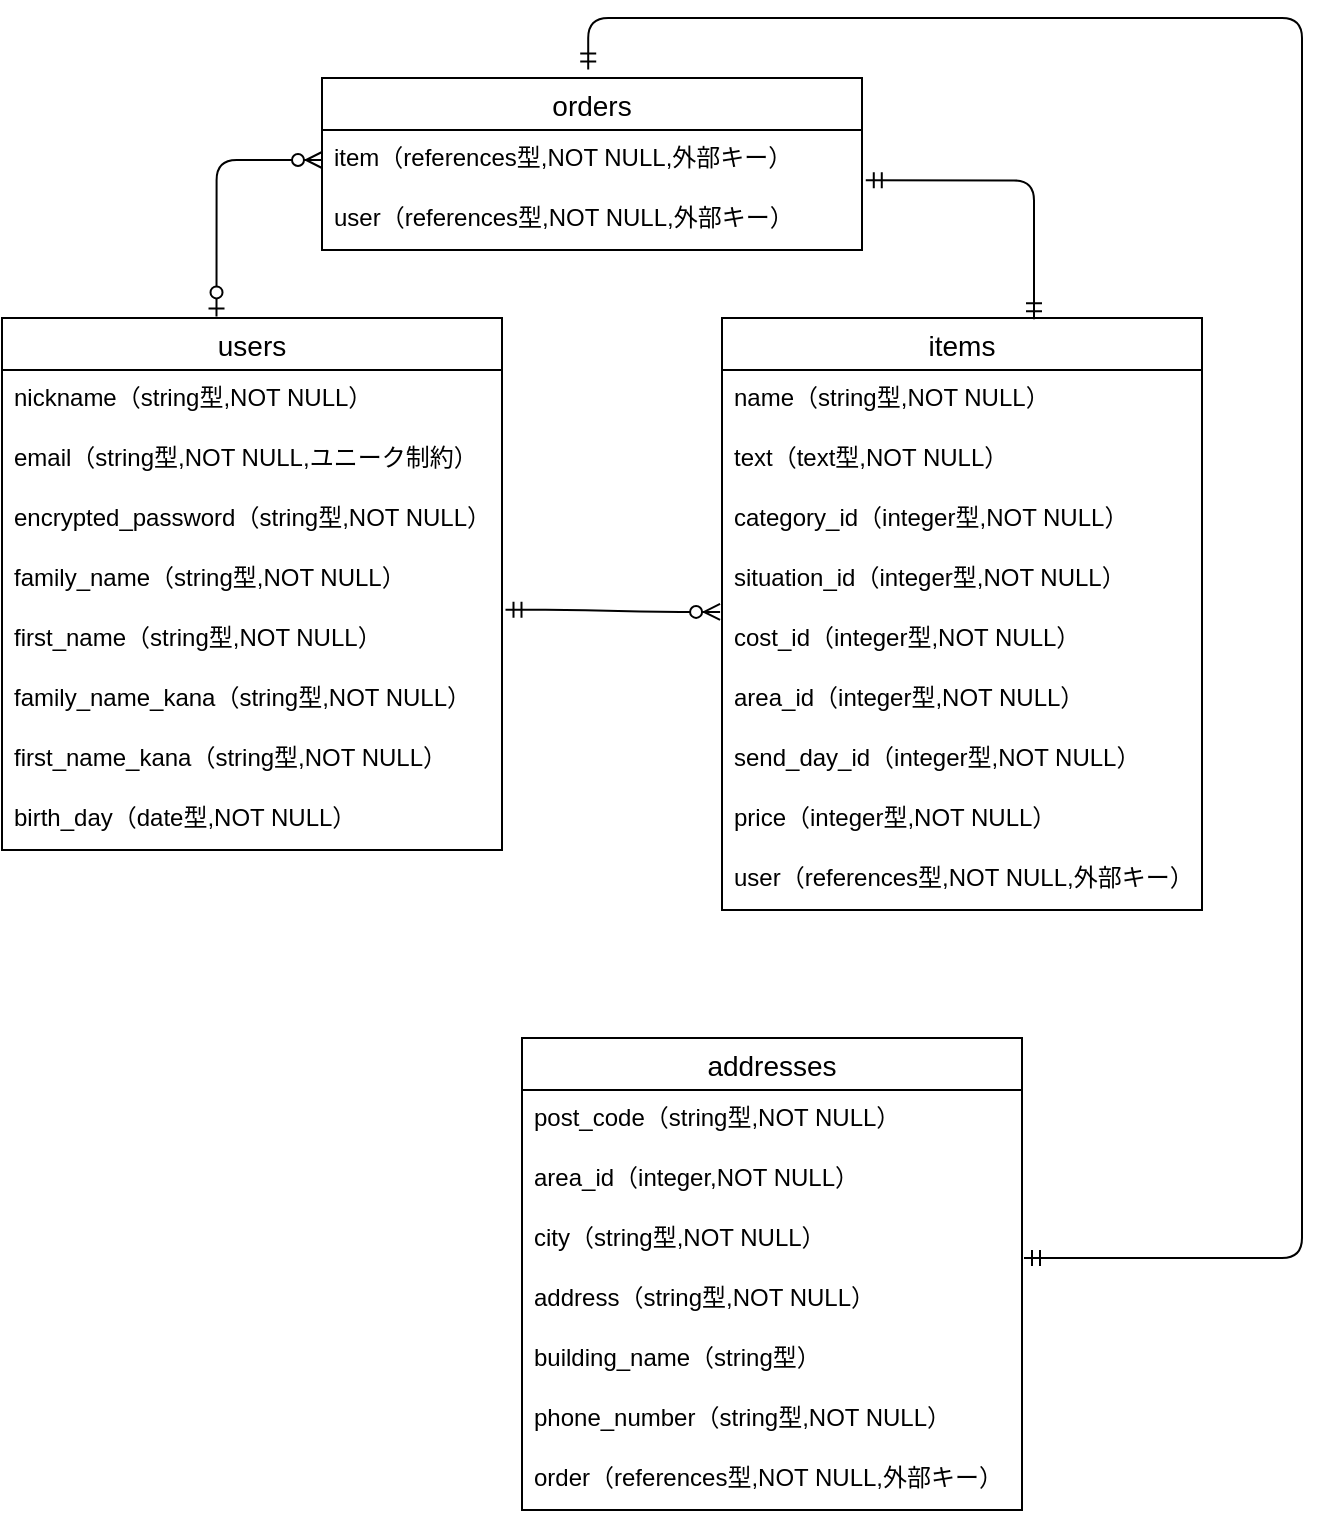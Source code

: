 <mxfile>
    <diagram id="t4UExj29ChqVH1_S6iJj" name="ページ1">
        <mxGraphModel dx="1381" dy="1906" grid="1" gridSize="10" guides="1" tooltips="1" connect="0" arrows="0" fold="1" page="1" pageScale="1" pageWidth="827" pageHeight="1169" math="0" shadow="0">
            <root>
                <mxCell id="0"/>
                <mxCell id="1" parent="0"/>
                <object label="users" id="15">
                    <mxCell style="swimlane;fontStyle=0;childLayout=stackLayout;horizontal=1;startSize=26;horizontalStack=0;resizeParent=1;resizeParentMax=0;resizeLast=0;collapsible=1;marginBottom=0;align=center;fontSize=14;" vertex="1" parent="1">
                        <mxGeometry x="-120" y="80" width="250" height="266" as="geometry">
                            <mxRectangle x="-120" y="80" width="50" height="26" as="alternateBounds"/>
                        </mxGeometry>
                    </mxCell>
                </object>
                <mxCell id="17" value="nickname（string型,NOT NULL）" style="text;strokeColor=none;fillColor=none;spacingLeft=4;spacingRight=4;overflow=hidden;rotatable=0;points=[[0,0.5],[1,0.5]];portConstraint=eastwest;fontSize=12;" vertex="1" parent="15">
                    <mxGeometry y="26" width="250" height="30" as="geometry"/>
                </mxCell>
                <mxCell id="18" value="email（string型,NOT NULL,ユニーク制約）" style="text;strokeColor=none;fillColor=none;spacingLeft=4;spacingRight=4;overflow=hidden;rotatable=0;points=[[0,0.5],[1,0.5]];portConstraint=eastwest;fontSize=12;" vertex="1" parent="15">
                    <mxGeometry y="56" width="250" height="30" as="geometry"/>
                </mxCell>
                <mxCell id="28" value="encrypted_password（string型,NOT NULL）" style="text;strokeColor=none;fillColor=none;spacingLeft=4;spacingRight=4;overflow=hidden;rotatable=0;points=[[0,0.5],[1,0.5]];portConstraint=eastwest;fontSize=12;" vertex="1" parent="15">
                    <mxGeometry y="86" width="250" height="30" as="geometry"/>
                </mxCell>
                <mxCell id="27" value="family_name（string型,NOT NULL）&#10;&#10;" style="text;strokeColor=none;fillColor=none;spacingLeft=4;spacingRight=4;overflow=hidden;rotatable=0;points=[[0,0.5],[1,0.5]];portConstraint=eastwest;fontSize=12;" vertex="1" parent="15">
                    <mxGeometry y="116" width="250" height="30" as="geometry"/>
                </mxCell>
                <mxCell id="29" value="first_name（string型,NOT NULL）" style="text;strokeColor=none;fillColor=none;spacingLeft=4;spacingRight=4;overflow=hidden;rotatable=0;points=[[0,0.5],[1,0.5]];portConstraint=eastwest;fontSize=12;" vertex="1" parent="15">
                    <mxGeometry y="146" width="250" height="30" as="geometry"/>
                </mxCell>
                <mxCell id="31" value="family_name_kana（string型,NOT NULL）" style="text;strokeColor=none;fillColor=none;spacingLeft=4;spacingRight=4;overflow=hidden;rotatable=0;points=[[0,0.5],[1,0.5]];portConstraint=eastwest;fontSize=12;" vertex="1" parent="15">
                    <mxGeometry y="176" width="250" height="30" as="geometry"/>
                </mxCell>
                <mxCell id="32" value="first_name_kana（string型,NOT NULL）" style="text;strokeColor=none;fillColor=none;spacingLeft=4;spacingRight=4;overflow=hidden;rotatable=0;points=[[0,0.5],[1,0.5]];portConstraint=eastwest;fontSize=12;" vertex="1" parent="15">
                    <mxGeometry y="206" width="250" height="30" as="geometry"/>
                </mxCell>
                <mxCell id="34" value="birth_day（date型,NOT NULL）" style="text;strokeColor=none;fillColor=none;spacingLeft=4;spacingRight=4;overflow=hidden;rotatable=0;points=[[0,0.5],[1,0.5]];portConstraint=eastwest;fontSize=12;" vertex="1" parent="15">
                    <mxGeometry y="236" width="250" height="30" as="geometry"/>
                </mxCell>
                <mxCell id="19" value="items" style="swimlane;fontStyle=0;childLayout=stackLayout;horizontal=1;startSize=26;horizontalStack=0;resizeParent=1;resizeParentMax=0;resizeLast=0;collapsible=1;marginBottom=0;align=center;fontSize=14;" vertex="1" parent="1">
                    <mxGeometry x="240" y="80" width="240" height="296" as="geometry"/>
                </mxCell>
                <mxCell id="21" value="name（string型,NOT NULL）" style="text;strokeColor=none;fillColor=none;spacingLeft=4;spacingRight=4;overflow=hidden;rotatable=0;points=[[0,0.5],[1,0.5]];portConstraint=eastwest;fontSize=12;" vertex="1" parent="19">
                    <mxGeometry y="26" width="240" height="30" as="geometry"/>
                </mxCell>
                <mxCell id="22" value="text（text型,NOT NULL）" style="text;strokeColor=none;fillColor=none;spacingLeft=4;spacingRight=4;overflow=hidden;rotatable=0;points=[[0,0.5],[1,0.5]];portConstraint=eastwest;fontSize=12;labelBackgroundColor=default;" vertex="1" parent="19">
                    <mxGeometry y="56" width="240" height="30" as="geometry"/>
                </mxCell>
                <mxCell id="36" value="category_id（integer型,NOT NULL）" style="text;strokeColor=none;fillColor=none;spacingLeft=4;spacingRight=4;overflow=hidden;rotatable=0;points=[[0,0.5],[1,0.5]];portConstraint=eastwest;fontSize=12;" vertex="1" parent="19">
                    <mxGeometry y="86" width="240" height="30" as="geometry"/>
                </mxCell>
                <mxCell id="37" value="situation_id（integer型,NOT NULL）" style="text;strokeColor=none;fillColor=none;spacingLeft=4;spacingRight=4;overflow=hidden;rotatable=0;points=[[0,0.5],[1,0.5]];portConstraint=eastwest;fontSize=12;" vertex="1" parent="19">
                    <mxGeometry y="116" width="240" height="30" as="geometry"/>
                </mxCell>
                <mxCell id="38" value="cost_id（integer型,NOT NULL）" style="text;strokeColor=none;fillColor=none;spacingLeft=4;spacingRight=4;overflow=hidden;rotatable=0;points=[[0,0.5],[1,0.5]];portConstraint=eastwest;fontSize=12;" vertex="1" parent="19">
                    <mxGeometry y="146" width="240" height="30" as="geometry"/>
                </mxCell>
                <mxCell id="39" value="area_id（integer型,NOT NULL）" style="text;strokeColor=none;fillColor=none;spacingLeft=4;spacingRight=4;overflow=hidden;rotatable=0;points=[[0,0.5],[1,0.5]];portConstraint=eastwest;fontSize=12;" vertex="1" parent="19">
                    <mxGeometry y="176" width="240" height="30" as="geometry"/>
                </mxCell>
                <mxCell id="40" value="send_day_id（integer型,NOT NULL）" style="text;strokeColor=none;fillColor=none;spacingLeft=4;spacingRight=4;overflow=hidden;rotatable=0;points=[[0,0.5],[1,0.5]];portConstraint=eastwest;fontSize=12;" vertex="1" parent="19">
                    <mxGeometry y="206" width="240" height="30" as="geometry"/>
                </mxCell>
                <mxCell id="43" value="price（integer型,NOT NULL）" style="text;strokeColor=none;fillColor=none;spacingLeft=4;spacingRight=4;overflow=hidden;rotatable=0;points=[[0,0.5],[1,0.5]];portConstraint=eastwest;fontSize=12;" vertex="1" parent="19">
                    <mxGeometry y="236" width="240" height="30" as="geometry"/>
                </mxCell>
                <mxCell id="66" value="user（references型,NOT NULL,外部キー）" style="text;strokeColor=none;fillColor=none;spacingLeft=4;spacingRight=4;overflow=hidden;rotatable=0;points=[[0,0.5],[1,0.5]];portConstraint=eastwest;fontSize=12;" vertex="1" parent="19">
                    <mxGeometry y="266" width="240" height="30" as="geometry"/>
                </mxCell>
                <mxCell id="23" value="addresses" style="swimlane;fontStyle=0;childLayout=stackLayout;horizontal=1;startSize=26;horizontalStack=0;resizeParent=1;resizeParentMax=0;resizeLast=0;collapsible=1;marginBottom=0;align=center;fontSize=14;" vertex="1" parent="1">
                    <mxGeometry x="140" y="440" width="250" height="236" as="geometry"/>
                </mxCell>
                <mxCell id="42" value="post_code（string型,NOT NULL）" style="text;strokeColor=none;fillColor=none;spacingLeft=4;spacingRight=4;overflow=hidden;rotatable=0;points=[[0,0.5],[1,0.5]];portConstraint=eastwest;fontSize=12;" vertex="1" parent="23">
                    <mxGeometry y="26" width="250" height="30" as="geometry"/>
                </mxCell>
                <mxCell id="48" value="area_id（integer,NOT NULL）" style="text;strokeColor=none;fillColor=none;spacingLeft=4;spacingRight=4;overflow=hidden;rotatable=0;points=[[0,0.5],[1,0.5]];portConstraint=eastwest;fontSize=12;" vertex="1" parent="23">
                    <mxGeometry y="56" width="250" height="30" as="geometry"/>
                </mxCell>
                <mxCell id="49" value="city（string型,NOT NULL）" style="text;strokeColor=none;fillColor=none;spacingLeft=4;spacingRight=4;overflow=hidden;rotatable=0;points=[[0,0.5],[1,0.5]];portConstraint=eastwest;fontSize=12;" vertex="1" parent="23">
                    <mxGeometry y="86" width="250" height="30" as="geometry"/>
                </mxCell>
                <mxCell id="50" value="address（string型,NOT NULL）" style="text;strokeColor=none;fillColor=none;spacingLeft=4;spacingRight=4;overflow=hidden;rotatable=0;points=[[0,0.5],[1,0.5]];portConstraint=eastwest;fontSize=12;" vertex="1" parent="23">
                    <mxGeometry y="116" width="250" height="30" as="geometry"/>
                </mxCell>
                <mxCell id="51" value="building_name（string型）" style="text;strokeColor=none;fillColor=none;spacingLeft=4;spacingRight=4;overflow=hidden;rotatable=0;points=[[0,0.5],[1,0.5]];portConstraint=eastwest;fontSize=12;" vertex="1" parent="23">
                    <mxGeometry y="146" width="250" height="30" as="geometry"/>
                </mxCell>
                <mxCell id="52" value="phone_number（string型,NOT NULL）" style="text;strokeColor=none;fillColor=none;spacingLeft=4;spacingRight=4;overflow=hidden;rotatable=0;points=[[0,0.5],[1,0.5]];portConstraint=eastwest;fontSize=12;" vertex="1" parent="23">
                    <mxGeometry y="176" width="250" height="30" as="geometry"/>
                </mxCell>
                <mxCell id="83" value="order（references型,NOT NULL,外部キー）" style="text;strokeColor=none;fillColor=none;spacingLeft=4;spacingRight=4;overflow=hidden;rotatable=0;points=[[0,0.5],[1,0.5]];portConstraint=eastwest;fontSize=12;" vertex="1" parent="23">
                    <mxGeometry y="206" width="250" height="30" as="geometry"/>
                </mxCell>
                <mxCell id="69" value="orders" style="swimlane;fontStyle=0;childLayout=stackLayout;horizontal=1;startSize=26;horizontalStack=0;resizeParent=1;resizeParentMax=0;resizeLast=0;collapsible=1;marginBottom=0;align=center;fontSize=14;" vertex="1" parent="1">
                    <mxGeometry x="40" y="-40" width="270" height="86" as="geometry"/>
                </mxCell>
                <mxCell id="70" value="item（references型,NOT NULL,外部キー）" style="text;strokeColor=none;fillColor=none;spacingLeft=4;spacingRight=4;overflow=hidden;rotatable=0;points=[[0,0.5],[1,0.5]];portConstraint=eastwest;fontSize=12;" vertex="1" parent="69">
                    <mxGeometry y="26" width="270" height="30" as="geometry"/>
                </mxCell>
                <mxCell id="71" value="user（references型,NOT NULL,外部キー）" style="text;strokeColor=none;fillColor=none;spacingLeft=4;spacingRight=4;overflow=hidden;rotatable=0;points=[[0,0.5],[1,0.5]];portConstraint=eastwest;fontSize=12;" vertex="1" parent="69">
                    <mxGeometry y="56" width="270" height="30" as="geometry"/>
                </mxCell>
                <mxCell id="77" value="" style="edgeStyle=orthogonalEdgeStyle;fontSize=12;html=1;endArrow=ERzeroToMany;startArrow=ERzeroToOne;exitX=0.429;exitY=-0.003;exitDx=0;exitDy=0;exitPerimeter=0;" edge="1" parent="1" source="15" target="70">
                    <mxGeometry width="100" height="100" relative="1" as="geometry">
                        <mxPoint x="150" y="160" as="sourcePoint"/>
                        <mxPoint x="250" y="60" as="targetPoint"/>
                    </mxGeometry>
                </mxCell>
                <mxCell id="84" value="" style="edgeStyle=orthogonalEdgeStyle;fontSize=12;html=1;endArrow=ERmandOne;startArrow=ERmandOne;exitX=0.493;exitY=-0.049;exitDx=0;exitDy=0;exitPerimeter=0;" edge="1" parent="1" source="69">
                    <mxGeometry width="100" height="100" relative="1" as="geometry">
                        <mxPoint x="300" y="240" as="sourcePoint"/>
                        <mxPoint x="391" y="550" as="targetPoint"/>
                        <Array as="points">
                            <mxPoint x="173" y="-70"/>
                            <mxPoint x="530" y="-70"/>
                            <mxPoint x="530" y="550"/>
                        </Array>
                    </mxGeometry>
                </mxCell>
                <mxCell id="85" value="" style="edgeStyle=entityRelationEdgeStyle;fontSize=12;html=1;endArrow=ERzeroToMany;startArrow=ERmandOne;exitX=1.007;exitY=-0.004;exitDx=0;exitDy=0;exitPerimeter=0;entryX=-0.004;entryY=0.032;entryDx=0;entryDy=0;entryPerimeter=0;" edge="1" parent="1" source="29" target="38">
                    <mxGeometry width="100" height="100" relative="1" as="geometry">
                        <mxPoint x="300" y="200" as="sourcePoint"/>
                        <mxPoint x="400" y="100" as="targetPoint"/>
                    </mxGeometry>
                </mxCell>
                <mxCell id="90" value="" style="edgeStyle=orthogonalEdgeStyle;fontSize=12;html=1;endArrow=ERmandOne;startArrow=ERmandOne;exitX=1.007;exitY=0.839;exitDx=0;exitDy=0;exitPerimeter=0;entryX=0.65;entryY=0.002;entryDx=0;entryDy=0;entryPerimeter=0;" edge="1" parent="1" source="70" target="19">
                    <mxGeometry width="100" height="100" relative="1" as="geometry">
                        <mxPoint x="360" y="250" as="sourcePoint"/>
                        <mxPoint x="460" y="150" as="targetPoint"/>
                    </mxGeometry>
                </mxCell>
            </root>
        </mxGraphModel>
    </diagram>
</mxfile>